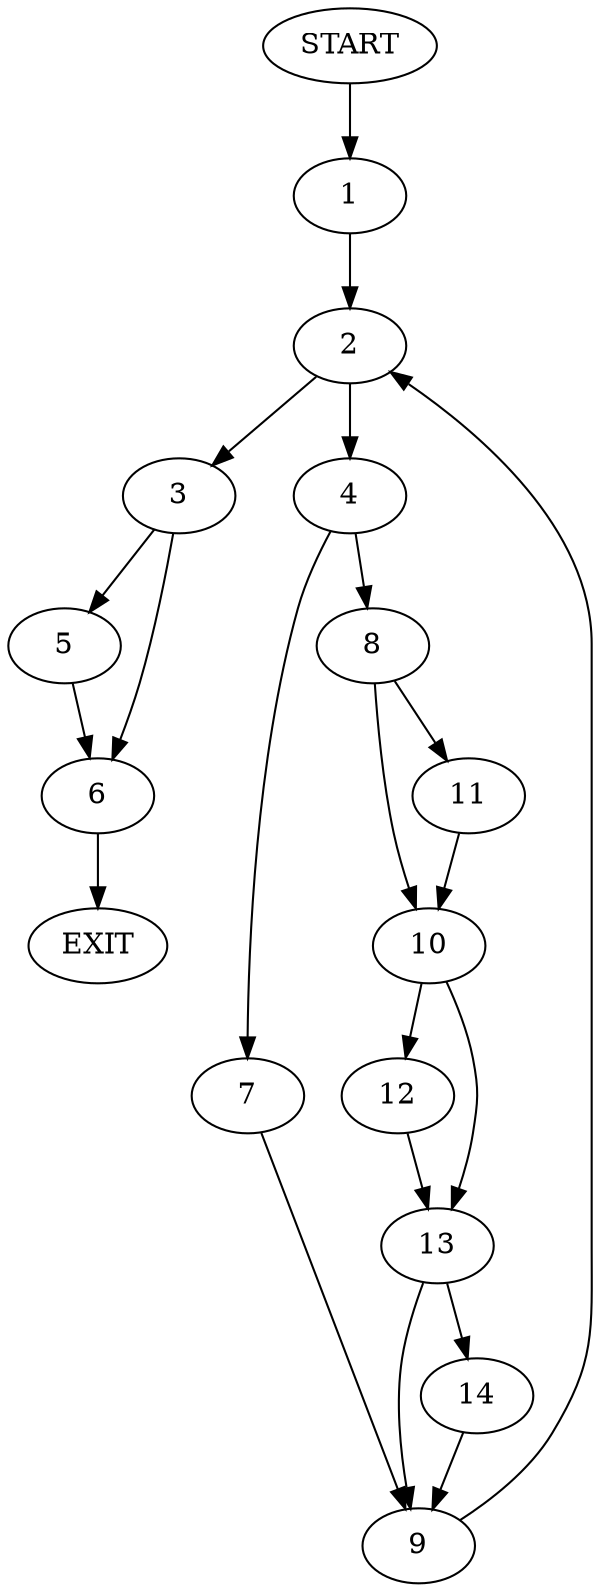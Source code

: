 digraph {
0 [label="START"]
15 [label="EXIT"]
0 -> 1
1 -> 2
2 -> 3
2 -> 4
3 -> 5
3 -> 6
4 -> 7
4 -> 8
7 -> 9
8 -> 10
8 -> 11
9 -> 2
11 -> 10
10 -> 12
10 -> 13
13 -> 14
13 -> 9
12 -> 13
14 -> 9
6 -> 15
5 -> 6
}
